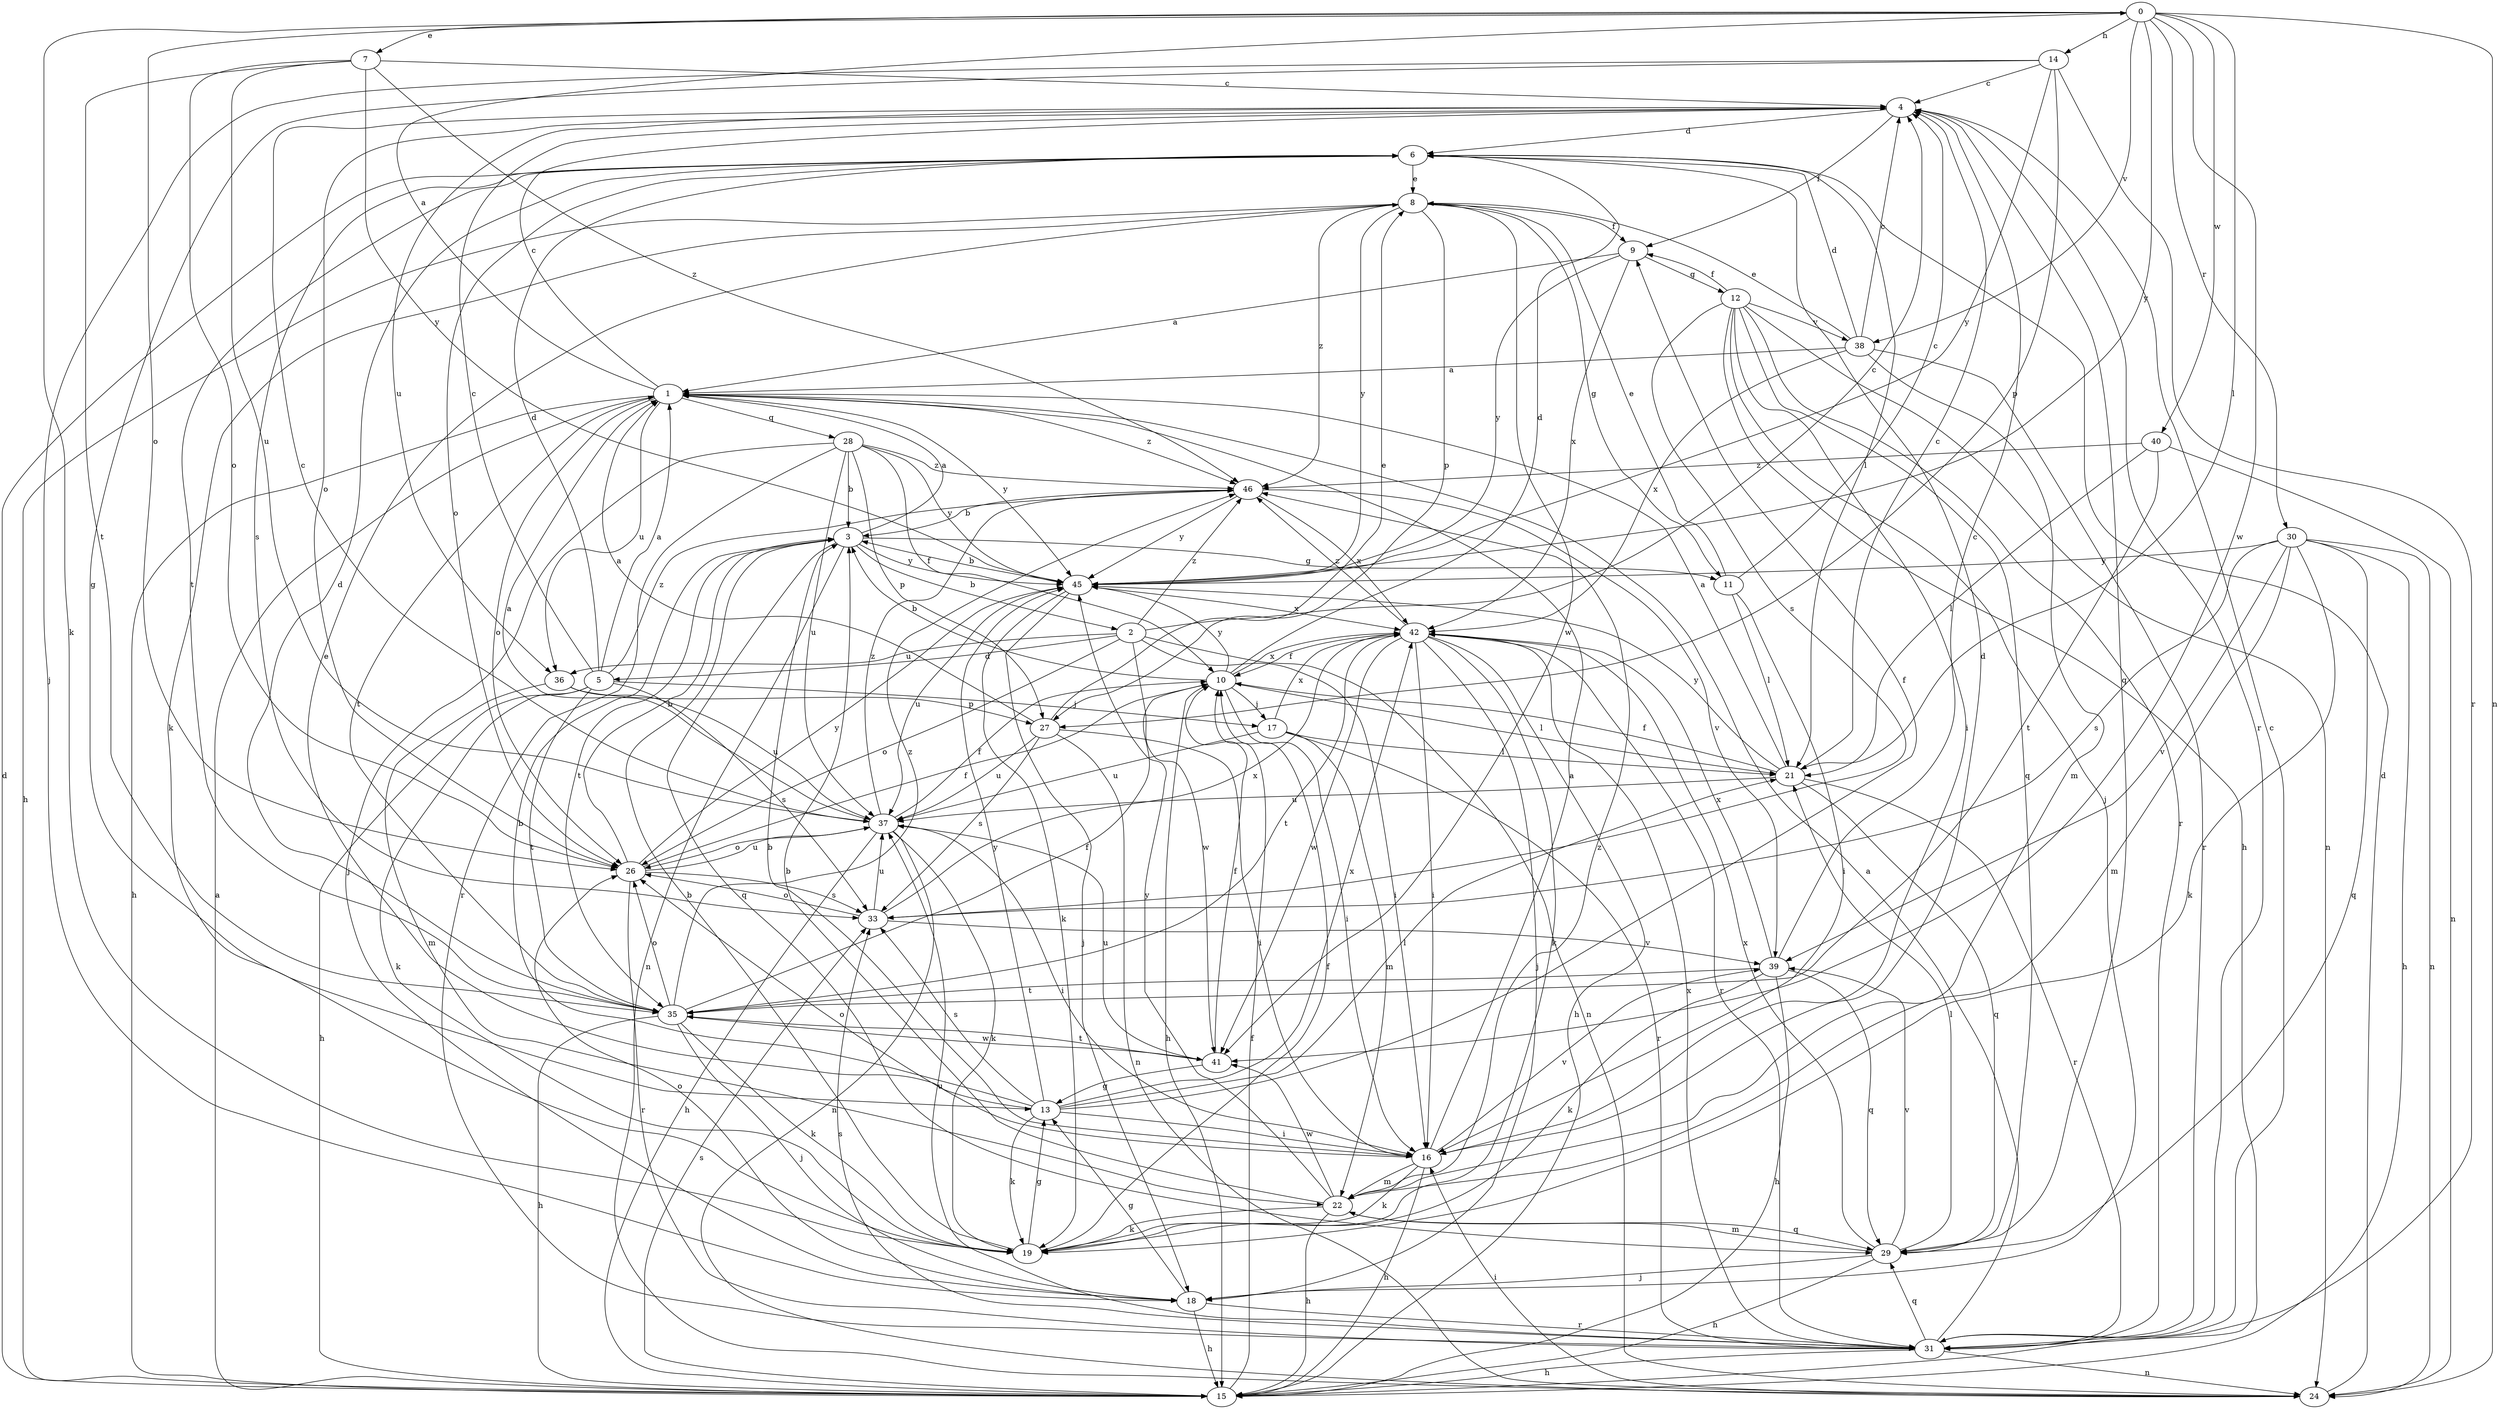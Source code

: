 strict digraph  {
0;
1;
2;
3;
4;
5;
6;
7;
8;
9;
10;
11;
12;
13;
14;
15;
16;
17;
18;
19;
21;
22;
24;
26;
27;
28;
29;
30;
31;
33;
35;
36;
37;
38;
39;
40;
41;
42;
45;
46;
0 -> 7  [label=e];
0 -> 14  [label=h];
0 -> 19  [label=k];
0 -> 21  [label=l];
0 -> 24  [label=n];
0 -> 26  [label=o];
0 -> 30  [label=r];
0 -> 38  [label=v];
0 -> 40  [label=w];
0 -> 41  [label=w];
0 -> 45  [label=y];
1 -> 0  [label=a];
1 -> 4  [label=c];
1 -> 15  [label=h];
1 -> 26  [label=o];
1 -> 28  [label=q];
1 -> 35  [label=t];
1 -> 36  [label=u];
1 -> 45  [label=y];
1 -> 46  [label=z];
2 -> 4  [label=c];
2 -> 5  [label=d];
2 -> 16  [label=i];
2 -> 24  [label=n];
2 -> 26  [label=o];
2 -> 36  [label=u];
2 -> 41  [label=w];
2 -> 46  [label=z];
3 -> 1  [label=a];
3 -> 2  [label=b];
3 -> 11  [label=g];
3 -> 24  [label=n];
3 -> 29  [label=q];
3 -> 35  [label=t];
3 -> 45  [label=y];
4 -> 6  [label=d];
4 -> 9  [label=f];
4 -> 26  [label=o];
4 -> 29  [label=q];
4 -> 31  [label=r];
4 -> 36  [label=u];
5 -> 1  [label=a];
5 -> 4  [label=c];
5 -> 6  [label=d];
5 -> 15  [label=h];
5 -> 17  [label=j];
5 -> 19  [label=k];
5 -> 33  [label=s];
5 -> 35  [label=t];
5 -> 46  [label=z];
6 -> 8  [label=e];
6 -> 21  [label=l];
6 -> 26  [label=o];
6 -> 33  [label=s];
6 -> 35  [label=t];
7 -> 4  [label=c];
7 -> 26  [label=o];
7 -> 35  [label=t];
7 -> 37  [label=u];
7 -> 45  [label=y];
7 -> 46  [label=z];
8 -> 9  [label=f];
8 -> 11  [label=g];
8 -> 15  [label=h];
8 -> 19  [label=k];
8 -> 27  [label=p];
8 -> 41  [label=w];
8 -> 45  [label=y];
8 -> 46  [label=z];
9 -> 1  [label=a];
9 -> 12  [label=g];
9 -> 42  [label=x];
9 -> 45  [label=y];
10 -> 3  [label=b];
10 -> 6  [label=d];
10 -> 15  [label=h];
10 -> 16  [label=i];
10 -> 17  [label=j];
10 -> 21  [label=l];
10 -> 42  [label=x];
10 -> 45  [label=y];
11 -> 4  [label=c];
11 -> 8  [label=e];
11 -> 16  [label=i];
11 -> 21  [label=l];
12 -> 9  [label=f];
12 -> 15  [label=h];
12 -> 16  [label=i];
12 -> 18  [label=j];
12 -> 24  [label=n];
12 -> 29  [label=q];
12 -> 31  [label=r];
12 -> 33  [label=s];
12 -> 38  [label=v];
13 -> 3  [label=b];
13 -> 8  [label=e];
13 -> 9  [label=f];
13 -> 16  [label=i];
13 -> 19  [label=k];
13 -> 21  [label=l];
13 -> 33  [label=s];
13 -> 42  [label=x];
13 -> 45  [label=y];
14 -> 4  [label=c];
14 -> 13  [label=g];
14 -> 18  [label=j];
14 -> 27  [label=p];
14 -> 31  [label=r];
14 -> 45  [label=y];
15 -> 1  [label=a];
15 -> 6  [label=d];
15 -> 10  [label=f];
15 -> 33  [label=s];
16 -> 1  [label=a];
16 -> 3  [label=b];
16 -> 6  [label=d];
16 -> 15  [label=h];
16 -> 19  [label=k];
16 -> 22  [label=m];
16 -> 26  [label=o];
16 -> 39  [label=v];
17 -> 21  [label=l];
17 -> 22  [label=m];
17 -> 31  [label=r];
17 -> 37  [label=u];
17 -> 42  [label=x];
18 -> 13  [label=g];
18 -> 15  [label=h];
18 -> 26  [label=o];
18 -> 31  [label=r];
19 -> 3  [label=b];
19 -> 10  [label=f];
19 -> 13  [label=g];
21 -> 1  [label=a];
21 -> 4  [label=c];
21 -> 10  [label=f];
21 -> 29  [label=q];
21 -> 31  [label=r];
21 -> 37  [label=u];
21 -> 45  [label=y];
22 -> 3  [label=b];
22 -> 15  [label=h];
22 -> 19  [label=k];
22 -> 29  [label=q];
22 -> 41  [label=w];
22 -> 45  [label=y];
22 -> 46  [label=z];
24 -> 6  [label=d];
24 -> 16  [label=i];
26 -> 3  [label=b];
26 -> 10  [label=f];
26 -> 31  [label=r];
26 -> 33  [label=s];
26 -> 37  [label=u];
26 -> 45  [label=y];
27 -> 1  [label=a];
27 -> 8  [label=e];
27 -> 16  [label=i];
27 -> 24  [label=n];
27 -> 33  [label=s];
27 -> 37  [label=u];
28 -> 3  [label=b];
28 -> 10  [label=f];
28 -> 18  [label=j];
28 -> 27  [label=p];
28 -> 31  [label=r];
28 -> 37  [label=u];
28 -> 45  [label=y];
28 -> 46  [label=z];
29 -> 15  [label=h];
29 -> 18  [label=j];
29 -> 21  [label=l];
29 -> 22  [label=m];
29 -> 39  [label=v];
29 -> 42  [label=x];
30 -> 15  [label=h];
30 -> 19  [label=k];
30 -> 22  [label=m];
30 -> 24  [label=n];
30 -> 29  [label=q];
30 -> 33  [label=s];
30 -> 39  [label=v];
30 -> 45  [label=y];
31 -> 1  [label=a];
31 -> 4  [label=c];
31 -> 15  [label=h];
31 -> 24  [label=n];
31 -> 29  [label=q];
31 -> 33  [label=s];
31 -> 37  [label=u];
31 -> 42  [label=x];
33 -> 26  [label=o];
33 -> 37  [label=u];
33 -> 39  [label=v];
33 -> 42  [label=x];
35 -> 6  [label=d];
35 -> 10  [label=f];
35 -> 15  [label=h];
35 -> 18  [label=j];
35 -> 19  [label=k];
35 -> 26  [label=o];
35 -> 41  [label=w];
35 -> 46  [label=z];
36 -> 22  [label=m];
36 -> 27  [label=p];
36 -> 37  [label=u];
37 -> 1  [label=a];
37 -> 4  [label=c];
37 -> 10  [label=f];
37 -> 15  [label=h];
37 -> 16  [label=i];
37 -> 19  [label=k];
37 -> 24  [label=n];
37 -> 26  [label=o];
37 -> 46  [label=z];
38 -> 1  [label=a];
38 -> 4  [label=c];
38 -> 6  [label=d];
38 -> 8  [label=e];
38 -> 22  [label=m];
38 -> 31  [label=r];
38 -> 42  [label=x];
39 -> 4  [label=c];
39 -> 15  [label=h];
39 -> 19  [label=k];
39 -> 29  [label=q];
39 -> 35  [label=t];
39 -> 42  [label=x];
40 -> 21  [label=l];
40 -> 24  [label=n];
40 -> 35  [label=t];
40 -> 46  [label=z];
41 -> 10  [label=f];
41 -> 13  [label=g];
41 -> 35  [label=t];
41 -> 37  [label=u];
42 -> 10  [label=f];
42 -> 15  [label=h];
42 -> 16  [label=i];
42 -> 18  [label=j];
42 -> 19  [label=k];
42 -> 31  [label=r];
42 -> 35  [label=t];
42 -> 41  [label=w];
42 -> 46  [label=z];
45 -> 3  [label=b];
45 -> 18  [label=j];
45 -> 19  [label=k];
45 -> 37  [label=u];
45 -> 42  [label=x];
46 -> 3  [label=b];
46 -> 39  [label=v];
46 -> 42  [label=x];
46 -> 45  [label=y];
}
